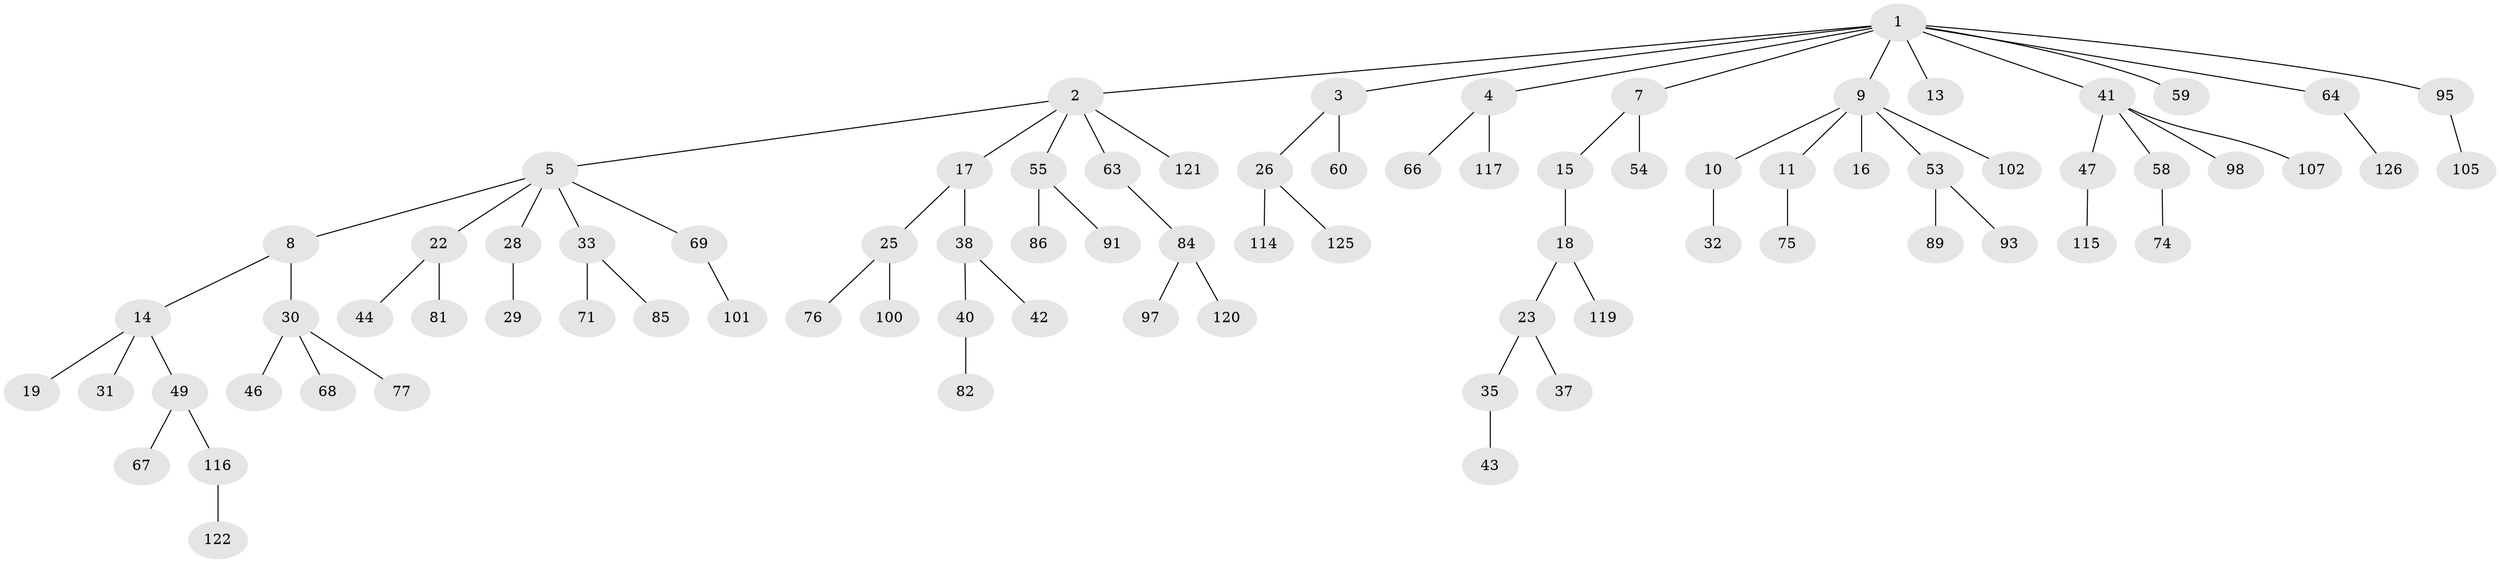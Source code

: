 // original degree distribution, {11: 0.007936507936507936, 5: 0.023809523809523808, 3: 0.16666666666666666, 4: 0.047619047619047616, 1: 0.4523809523809524, 6: 0.007936507936507936, 2: 0.29365079365079366}
// Generated by graph-tools (version 1.1) at 2025/11/02/27/25 16:11:28]
// undirected, 81 vertices, 80 edges
graph export_dot {
graph [start="1"]
  node [color=gray90,style=filled];
  1 [super="+6"];
  2 [super="+20"];
  3 [super="+51"];
  4 [super="+45"];
  5 [super="+12"];
  7 [super="+48"];
  8;
  9 [super="+52"];
  10 [super="+27"];
  11;
  13;
  14 [super="+118"];
  15 [super="+70"];
  16 [super="+50"];
  17 [super="+24"];
  18 [super="+21"];
  19 [super="+56"];
  22 [super="+39"];
  23 [super="+34"];
  25 [super="+83"];
  26 [super="+110"];
  28;
  29;
  30 [super="+109"];
  31 [super="+103"];
  32 [super="+61"];
  33 [super="+36"];
  35 [super="+108"];
  37;
  38 [super="+104"];
  40 [super="+90"];
  41 [super="+57"];
  42;
  43;
  44;
  46 [super="+111"];
  47 [super="+78"];
  49 [super="+62"];
  53 [super="+88"];
  54;
  55;
  58 [super="+73"];
  59 [super="+99"];
  60;
  63 [super="+72"];
  64 [super="+65"];
  66 [super="+79"];
  67 [super="+123"];
  68;
  69 [super="+87"];
  71 [super="+106"];
  74 [super="+96"];
  75 [super="+80"];
  76;
  77;
  81 [super="+113"];
  82;
  84 [super="+94"];
  85 [super="+92"];
  86;
  89;
  91;
  93 [super="+124"];
  95;
  97;
  98;
  100;
  101;
  102 [super="+112"];
  105;
  107;
  114;
  115;
  116;
  117;
  119;
  120;
  121;
  122;
  125;
  126;
  1 -- 2;
  1 -- 3;
  1 -- 4;
  1 -- 7;
  1 -- 9;
  1 -- 13;
  1 -- 41;
  1 -- 59;
  1 -- 64;
  1 -- 95;
  2 -- 5;
  2 -- 17;
  2 -- 55;
  2 -- 121;
  2 -- 63;
  3 -- 26;
  3 -- 60;
  4 -- 117;
  4 -- 66;
  5 -- 8;
  5 -- 33;
  5 -- 69;
  5 -- 28;
  5 -- 22;
  7 -- 15;
  7 -- 54;
  8 -- 14;
  8 -- 30;
  9 -- 10;
  9 -- 11;
  9 -- 16;
  9 -- 102;
  9 -- 53;
  10 -- 32;
  11 -- 75;
  14 -- 19;
  14 -- 31;
  14 -- 49;
  15 -- 18;
  17 -- 25;
  17 -- 38;
  18 -- 23;
  18 -- 119;
  22 -- 81;
  22 -- 44;
  23 -- 35;
  23 -- 37;
  25 -- 76;
  25 -- 100;
  26 -- 114;
  26 -- 125;
  28 -- 29;
  30 -- 46;
  30 -- 68;
  30 -- 77;
  33 -- 71;
  33 -- 85;
  35 -- 43;
  38 -- 40;
  38 -- 42;
  40 -- 82;
  41 -- 47;
  41 -- 58;
  41 -- 98;
  41 -- 107;
  47 -- 115;
  49 -- 67;
  49 -- 116;
  53 -- 89;
  53 -- 93;
  55 -- 86;
  55 -- 91;
  58 -- 74;
  63 -- 84;
  64 -- 126;
  69 -- 101;
  84 -- 120;
  84 -- 97;
  95 -- 105;
  116 -- 122;
}
